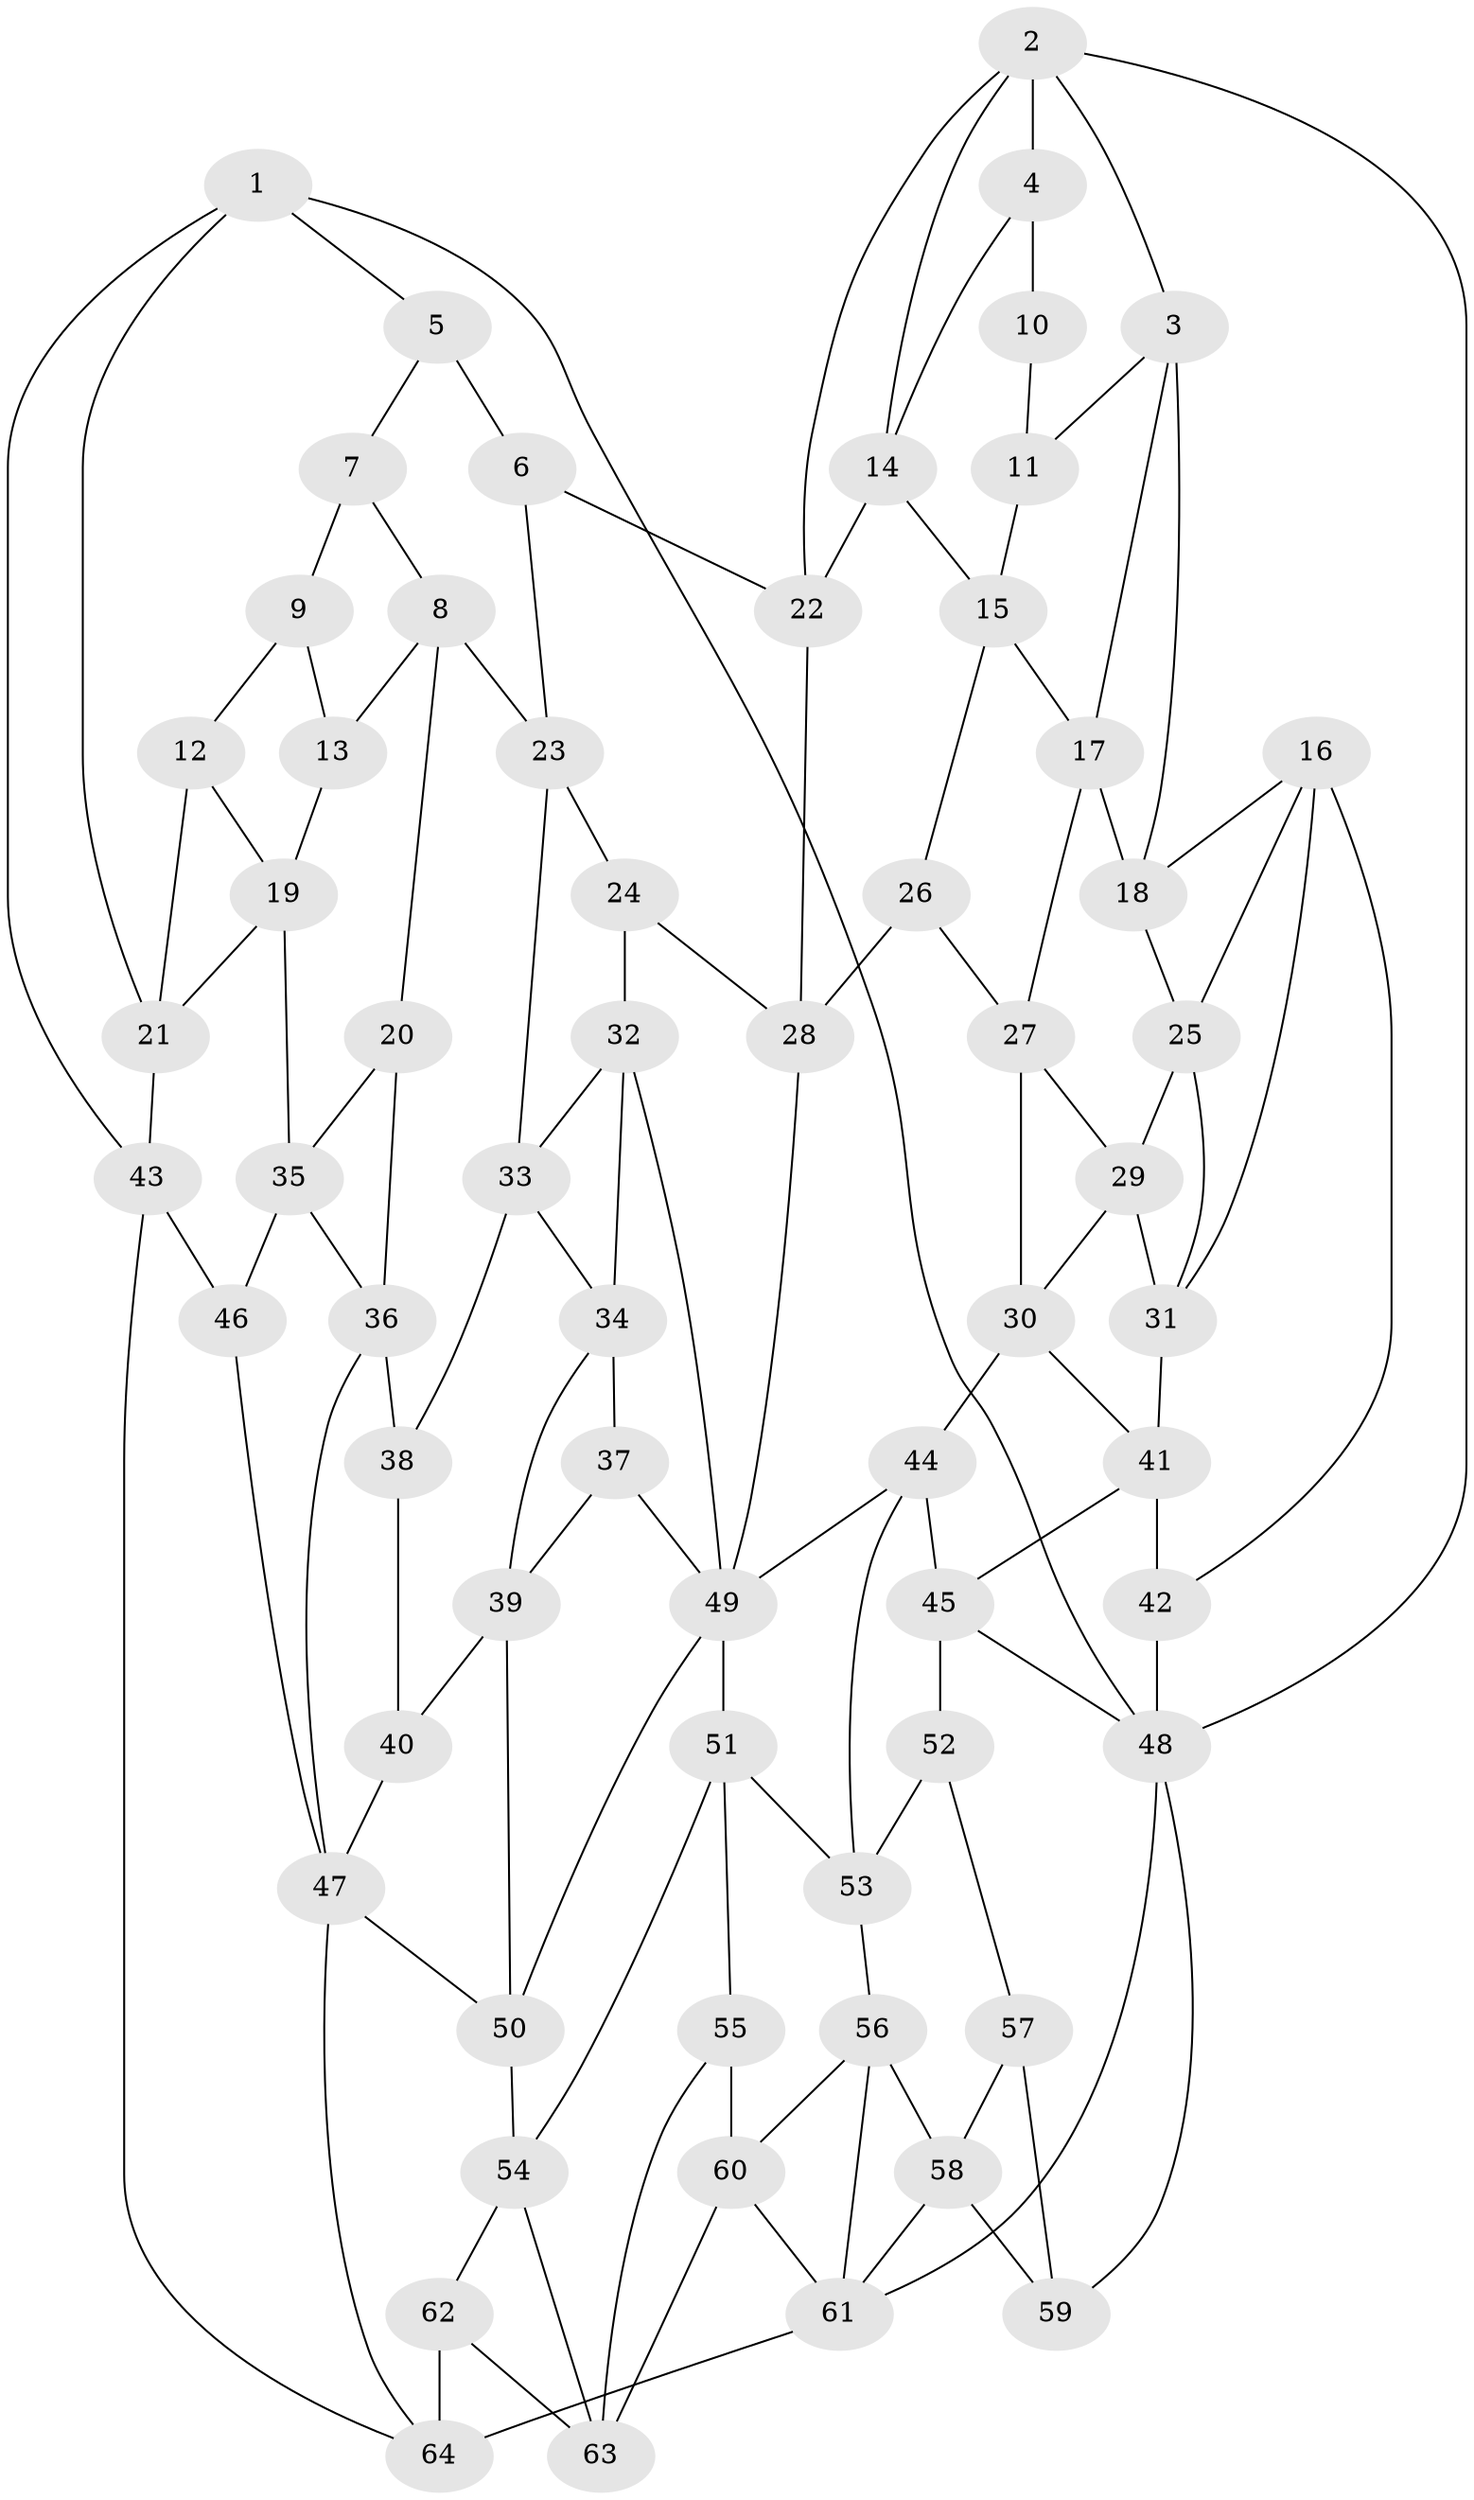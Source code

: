 // original degree distribution, {3: 0.03125, 5: 0.453125, 4: 0.2578125, 6: 0.2578125}
// Generated by graph-tools (version 1.1) at 2025/27/03/09/25 03:27:04]
// undirected, 64 vertices, 120 edges
graph export_dot {
graph [start="1"]
  node [color=gray90,style=filled];
  1;
  2;
  3;
  4;
  5;
  6;
  7;
  8;
  9;
  10;
  11;
  12;
  13;
  14;
  15;
  16;
  17;
  18;
  19;
  20;
  21;
  22;
  23;
  24;
  25;
  26;
  27;
  28;
  29;
  30;
  31;
  32;
  33;
  34;
  35;
  36;
  37;
  38;
  39;
  40;
  41;
  42;
  43;
  44;
  45;
  46;
  47;
  48;
  49;
  50;
  51;
  52;
  53;
  54;
  55;
  56;
  57;
  58;
  59;
  60;
  61;
  62;
  63;
  64;
  1 -- 5 [weight=1.0];
  1 -- 21 [weight=1.0];
  1 -- 43 [weight=1.0];
  1 -- 48 [weight=1.0];
  2 -- 3 [weight=1.0];
  2 -- 4 [weight=1.0];
  2 -- 14 [weight=1.0];
  2 -- 22 [weight=1.0];
  2 -- 48 [weight=1.0];
  3 -- 11 [weight=1.0];
  3 -- 17 [weight=1.0];
  3 -- 18 [weight=1.0];
  4 -- 10 [weight=2.0];
  4 -- 14 [weight=1.0];
  5 -- 6 [weight=2.0];
  5 -- 7 [weight=1.0];
  6 -- 22 [weight=1.0];
  6 -- 23 [weight=1.0];
  7 -- 8 [weight=1.0];
  7 -- 9 [weight=2.0];
  8 -- 13 [weight=1.0];
  8 -- 20 [weight=1.0];
  8 -- 23 [weight=1.0];
  9 -- 12 [weight=1.0];
  9 -- 13 [weight=1.0];
  10 -- 11 [weight=2.0];
  11 -- 15 [weight=1.0];
  12 -- 19 [weight=1.0];
  12 -- 21 [weight=1.0];
  13 -- 19 [weight=1.0];
  14 -- 15 [weight=1.0];
  14 -- 22 [weight=1.0];
  15 -- 17 [weight=1.0];
  15 -- 26 [weight=1.0];
  16 -- 18 [weight=1.0];
  16 -- 25 [weight=1.0];
  16 -- 31 [weight=1.0];
  16 -- 42 [weight=1.0];
  17 -- 18 [weight=1.0];
  17 -- 27 [weight=1.0];
  18 -- 25 [weight=1.0];
  19 -- 21 [weight=1.0];
  19 -- 35 [weight=1.0];
  20 -- 35 [weight=1.0];
  20 -- 36 [weight=1.0];
  21 -- 43 [weight=1.0];
  22 -- 28 [weight=1.0];
  23 -- 24 [weight=1.0];
  23 -- 33 [weight=1.0];
  24 -- 28 [weight=1.0];
  24 -- 32 [weight=1.0];
  25 -- 29 [weight=1.0];
  25 -- 31 [weight=1.0];
  26 -- 27 [weight=1.0];
  26 -- 28 [weight=1.0];
  27 -- 29 [weight=1.0];
  27 -- 30 [weight=1.0];
  28 -- 49 [weight=1.0];
  29 -- 30 [weight=1.0];
  29 -- 31 [weight=1.0];
  30 -- 41 [weight=1.0];
  30 -- 44 [weight=1.0];
  31 -- 41 [weight=1.0];
  32 -- 33 [weight=1.0];
  32 -- 34 [weight=1.0];
  32 -- 49 [weight=1.0];
  33 -- 34 [weight=1.0];
  33 -- 38 [weight=1.0];
  34 -- 37 [weight=1.0];
  34 -- 39 [weight=1.0];
  35 -- 36 [weight=1.0];
  35 -- 46 [weight=1.0];
  36 -- 38 [weight=1.0];
  36 -- 47 [weight=1.0];
  37 -- 39 [weight=1.0];
  37 -- 49 [weight=1.0];
  38 -- 40 [weight=2.0];
  39 -- 40 [weight=1.0];
  39 -- 50 [weight=1.0];
  40 -- 47 [weight=1.0];
  41 -- 42 [weight=1.0];
  41 -- 45 [weight=1.0];
  42 -- 48 [weight=2.0];
  43 -- 46 [weight=2.0];
  43 -- 64 [weight=1.0];
  44 -- 45 [weight=1.0];
  44 -- 49 [weight=1.0];
  44 -- 53 [weight=1.0];
  45 -- 48 [weight=1.0];
  45 -- 52 [weight=1.0];
  46 -- 47 [weight=1.0];
  47 -- 50 [weight=1.0];
  47 -- 64 [weight=1.0];
  48 -- 59 [weight=1.0];
  48 -- 61 [weight=1.0];
  49 -- 50 [weight=1.0];
  49 -- 51 [weight=1.0];
  50 -- 54 [weight=1.0];
  51 -- 53 [weight=1.0];
  51 -- 54 [weight=1.0];
  51 -- 55 [weight=1.0];
  52 -- 53 [weight=1.0];
  52 -- 57 [weight=1.0];
  53 -- 56 [weight=1.0];
  54 -- 62 [weight=1.0];
  54 -- 63 [weight=1.0];
  55 -- 60 [weight=1.0];
  55 -- 63 [weight=1.0];
  56 -- 58 [weight=1.0];
  56 -- 60 [weight=1.0];
  56 -- 61 [weight=1.0];
  57 -- 58 [weight=1.0];
  57 -- 59 [weight=2.0];
  58 -- 59 [weight=1.0];
  58 -- 61 [weight=1.0];
  60 -- 61 [weight=1.0];
  60 -- 63 [weight=1.0];
  61 -- 64 [weight=1.0];
  62 -- 63 [weight=1.0];
  62 -- 64 [weight=2.0];
}
